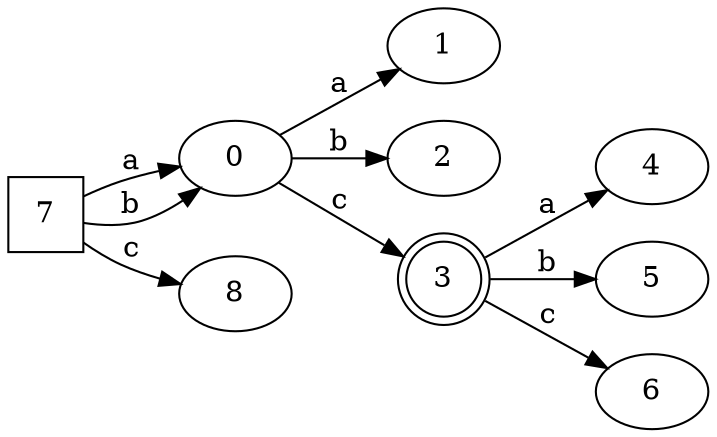 digraph G {
	rankdir=LR;
	0->1[ label=a ];
	0->2[ label=b ];
	0->3[ label=c ];
	3->4[ label=a ];
	3->5[ label=b ];
	3->6[ label=c ];
	7->0[ label=a ];
	7->0[ label=b ];
	7->8[ label=c ];
	0;
	1;
	2;
	3 [ shape=doublecircle ];
	4;
	5;
	6;
	7 [ shape=square ];
	8;

}


